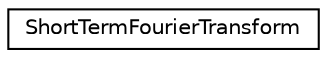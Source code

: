 digraph "Graphical Class Hierarchy"
{
  edge [fontname="Helvetica",fontsize="10",labelfontname="Helvetica",labelfontsize="10"];
  node [fontname="Helvetica",fontsize="10",shape=record];
  rankdir="LR";
  Node1 [label="ShortTermFourierTransform",height=0.2,width=0.4,color="black", fillcolor="white", style="filled",URL="$d7/dfa/class_short_term_fourier_transform.html"];
}
